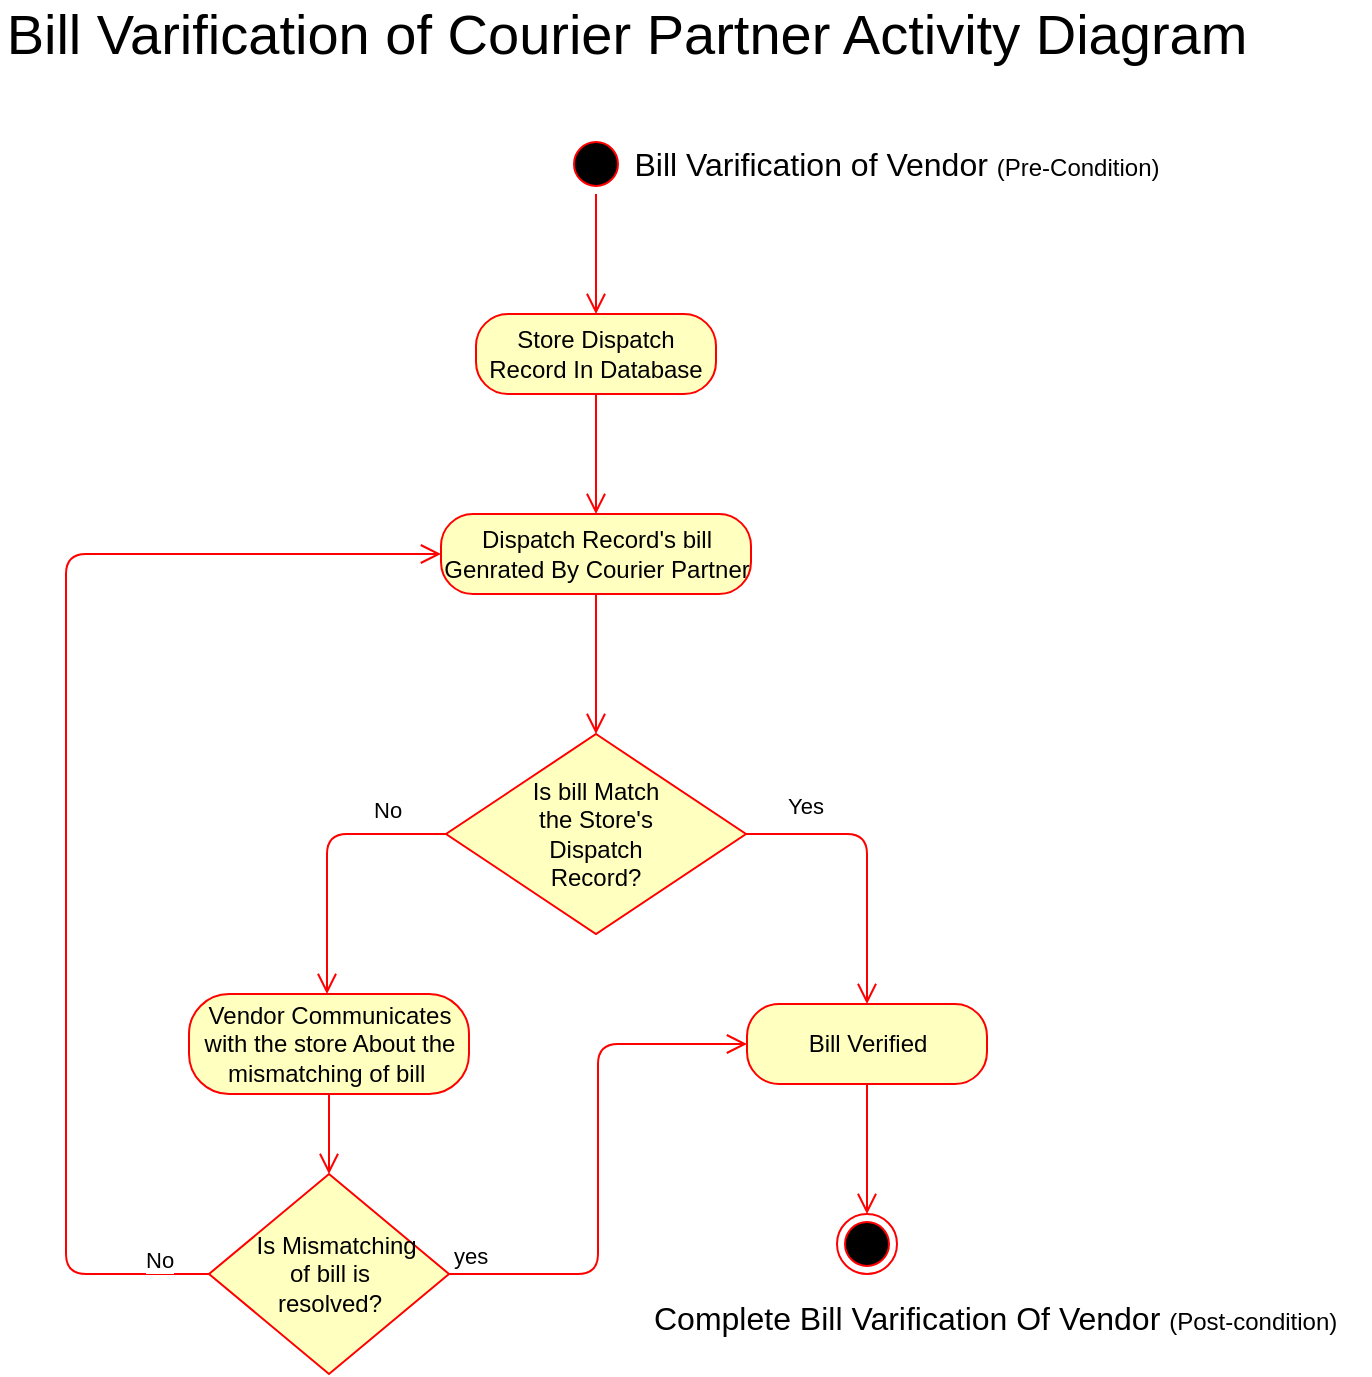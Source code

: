 <mxfile version="12.2.2" type="device" pages="1"><diagram id="RimlIzGUmiruu9qKZV2G" name="Page-1"><mxGraphModel dx="1144" dy="1978" grid="1" gridSize="10" guides="1" tooltips="1" connect="1" arrows="1" fold="1" page="1" pageScale="1" pageWidth="827" pageHeight="1169" math="0" shadow="0"><root><mxCell id="0"/><mxCell id="1" parent="0"/><mxCell id="-jIcQj-5OuZ_Oapc7Qgm-1" value="" style="ellipse;html=1;shape=startState;fillColor=#000000;strokeColor=#ff0000;" vertex="1" parent="1"><mxGeometry x="370" y="90" width="30" height="30" as="geometry"/></mxCell><mxCell id="-jIcQj-5OuZ_Oapc7Qgm-2" value="" style="edgeStyle=orthogonalEdgeStyle;html=1;verticalAlign=bottom;endArrow=open;endSize=8;strokeColor=#ff0000;" edge="1" source="-jIcQj-5OuZ_Oapc7Qgm-1" parent="1"><mxGeometry relative="1" as="geometry"><mxPoint x="385" y="180" as="targetPoint"/></mxGeometry></mxCell><mxCell id="-jIcQj-5OuZ_Oapc7Qgm-6" value="Store Dispatch Record In Database" style="rounded=1;whiteSpace=wrap;html=1;arcSize=40;fontColor=#000000;fillColor=#ffffc0;strokeColor=#ff0000;" vertex="1" parent="1"><mxGeometry x="325" y="180" width="120" height="40" as="geometry"/></mxCell><mxCell id="-jIcQj-5OuZ_Oapc7Qgm-7" value="" style="edgeStyle=orthogonalEdgeStyle;html=1;verticalAlign=bottom;endArrow=open;endSize=8;strokeColor=#ff0000;entryX=0.5;entryY=0;entryDx=0;entryDy=0;" edge="1" source="-jIcQj-5OuZ_Oapc7Qgm-6" parent="1" target="-jIcQj-5OuZ_Oapc7Qgm-8"><mxGeometry relative="1" as="geometry"><mxPoint x="385" y="280" as="targetPoint"/></mxGeometry></mxCell><mxCell id="-jIcQj-5OuZ_Oapc7Qgm-8" value="Dispatch Record's bill Genrated By Courier Partner" style="rounded=1;whiteSpace=wrap;html=1;arcSize=40;fontColor=#000000;fillColor=#ffffc0;strokeColor=#ff0000;" vertex="1" parent="1"><mxGeometry x="307.5" y="280" width="155" height="40" as="geometry"/></mxCell><mxCell id="-jIcQj-5OuZ_Oapc7Qgm-9" value="Is bill Match &lt;br&gt;the Store's &lt;br&gt;Dispatch &lt;br&gt;Record?" style="rhombus;whiteSpace=wrap;html=1;fillColor=#ffffc0;strokeColor=#ff0000;" vertex="1" parent="1"><mxGeometry x="310" y="390" width="150" height="100" as="geometry"/></mxCell><mxCell id="-jIcQj-5OuZ_Oapc7Qgm-10" value="Yes" style="edgeStyle=orthogonalEdgeStyle;html=1;align=left;verticalAlign=bottom;endArrow=open;endSize=8;strokeColor=#ff0000;exitX=1;exitY=0.5;exitDx=0;exitDy=0;entryX=0.5;entryY=0;entryDx=0;entryDy=0;" edge="1" source="-jIcQj-5OuZ_Oapc7Qgm-9" parent="1" target="-jIcQj-5OuZ_Oapc7Qgm-16"><mxGeometry x="-0.74" y="5" relative="1" as="geometry"><mxPoint x="510.5" y="490" as="targetPoint"/><Array as="points"><mxPoint x="521" y="440"/></Array><mxPoint as="offset"/></mxGeometry></mxCell><mxCell id="-jIcQj-5OuZ_Oapc7Qgm-11" value="No" style="edgeStyle=orthogonalEdgeStyle;html=1;align=left;verticalAlign=top;endArrow=open;endSize=8;strokeColor=#ff0000;exitX=0;exitY=0.5;exitDx=0;exitDy=0;" edge="1" source="-jIcQj-5OuZ_Oapc7Qgm-9" parent="1"><mxGeometry x="-0.453" y="-25" relative="1" as="geometry"><mxPoint x="250.5" y="520" as="targetPoint"/><Array as="points"><mxPoint x="251" y="440"/></Array><mxPoint as="offset"/></mxGeometry></mxCell><mxCell id="-jIcQj-5OuZ_Oapc7Qgm-12" value="Vendor Communicates with the store About the mismatching of bill&amp;nbsp;" style="rounded=1;whiteSpace=wrap;html=1;arcSize=40;fontColor=#000000;fillColor=#ffffc0;strokeColor=#ff0000;" vertex="1" parent="1"><mxGeometry x="181.5" y="520" width="140" height="50" as="geometry"/></mxCell><mxCell id="-jIcQj-5OuZ_Oapc7Qgm-13" value="&amp;nbsp; Is Mismatching &lt;br&gt;of bill is &lt;br&gt;resolved?" style="rhombus;whiteSpace=wrap;html=1;fillColor=#ffffc0;strokeColor=#ff0000;" vertex="1" parent="1"><mxGeometry x="191.5" y="610" width="120" height="100" as="geometry"/></mxCell><mxCell id="-jIcQj-5OuZ_Oapc7Qgm-14" value="yes" style="edgeStyle=orthogonalEdgeStyle;html=1;align=left;verticalAlign=bottom;endArrow=open;endSize=8;strokeColor=#ff0000;entryX=0;entryY=0.5;entryDx=0;entryDy=0;" edge="1" source="-jIcQj-5OuZ_Oapc7Qgm-13" parent="1" target="-jIcQj-5OuZ_Oapc7Qgm-16"><mxGeometry x="-1" relative="1" as="geometry"><mxPoint x="350.5" y="660" as="targetPoint"/></mxGeometry></mxCell><mxCell id="-jIcQj-5OuZ_Oapc7Qgm-15" value="No" style="edgeStyle=orthogonalEdgeStyle;html=1;align=left;verticalAlign=top;endArrow=open;endSize=8;strokeColor=#ff0000;exitX=0;exitY=0.5;exitDx=0;exitDy=0;entryX=0;entryY=0.5;entryDx=0;entryDy=0;" edge="1" source="-jIcQj-5OuZ_Oapc7Qgm-13" parent="1" target="-jIcQj-5OuZ_Oapc7Qgm-8"><mxGeometry x="-0.89" y="-20" relative="1" as="geometry"><mxPoint x="80" y="570" as="targetPoint"/><Array as="points"><mxPoint x="120" y="660"/><mxPoint x="120" y="300"/></Array><mxPoint as="offset"/></mxGeometry></mxCell><mxCell id="-jIcQj-5OuZ_Oapc7Qgm-16" value="Bill Verified" style="rounded=1;whiteSpace=wrap;html=1;arcSize=40;fontColor=#000000;fillColor=#ffffc0;strokeColor=#ff0000;" vertex="1" parent="1"><mxGeometry x="460.5" y="525" width="120" height="40" as="geometry"/></mxCell><mxCell id="-jIcQj-5OuZ_Oapc7Qgm-17" value="" style="ellipse;html=1;shape=endState;fillColor=#000000;strokeColor=#ff0000;" vertex="1" parent="1"><mxGeometry x="505.5" y="630" width="30" height="30" as="geometry"/></mxCell><mxCell id="-jIcQj-5OuZ_Oapc7Qgm-18" value="" style="edgeStyle=orthogonalEdgeStyle;html=1;verticalAlign=bottom;endArrow=open;endSize=8;strokeColor=#ff0000;exitX=0.5;exitY=1;exitDx=0;exitDy=0;entryX=0.5;entryY=0;entryDx=0;entryDy=0;" edge="1" parent="1" source="-jIcQj-5OuZ_Oapc7Qgm-16" target="-jIcQj-5OuZ_Oapc7Qgm-17"><mxGeometry relative="1" as="geometry"><mxPoint x="520" y="630.0" as="targetPoint"/><mxPoint x="520" y="570.0" as="sourcePoint"/></mxGeometry></mxCell><mxCell id="-jIcQj-5OuZ_Oapc7Qgm-19" value="" style="edgeStyle=orthogonalEdgeStyle;html=1;verticalAlign=bottom;endArrow=open;endSize=8;strokeColor=#ff0000;exitX=0.5;exitY=1;exitDx=0;exitDy=0;entryX=0.5;entryY=0;entryDx=0;entryDy=0;" edge="1" parent="1" source="-jIcQj-5OuZ_Oapc7Qgm-12" target="-jIcQj-5OuZ_Oapc7Qgm-13"><mxGeometry relative="1" as="geometry"><mxPoint x="250.5" y="600" as="targetPoint"/><mxPoint x="250.5" y="580" as="sourcePoint"/><Array as="points"/></mxGeometry></mxCell><mxCell id="-jIcQj-5OuZ_Oapc7Qgm-20" value="" style="edgeStyle=orthogonalEdgeStyle;html=1;verticalAlign=bottom;endArrow=open;endSize=8;strokeColor=#ff0000;exitX=0.5;exitY=1;exitDx=0;exitDy=0;entryX=0.5;entryY=0;entryDx=0;entryDy=0;" edge="1" parent="1" source="-jIcQj-5OuZ_Oapc7Qgm-8" target="-jIcQj-5OuZ_Oapc7Qgm-9"><mxGeometry relative="1" as="geometry"><mxPoint x="385.0" y="380" as="targetPoint"/><mxPoint x="385" y="330" as="sourcePoint"/></mxGeometry></mxCell><mxCell id="-jIcQj-5OuZ_Oapc7Qgm-21" value="&lt;font style=&quot;font-size: 16px&quot;&gt;Bill Varification of Vendor&amp;nbsp;&lt;/font&gt;(Pre-Condition)" style="text;html=1;strokeColor=none;fillColor=none;align=center;verticalAlign=middle;whiteSpace=wrap;rounded=0;" vertex="1" parent="1"><mxGeometry x="388" y="95" width="295" height="20" as="geometry"/></mxCell><mxCell id="-jIcQj-5OuZ_Oapc7Qgm-24" value="&lt;font style=&quot;font-size: 16px&quot;&gt;Complete Bill Varification Of Vendor &lt;/font&gt;(Post-condition)" style="text;html=1;resizable=0;points=[];autosize=1;align=left;verticalAlign=top;spacingTop=-4;" vertex="1" parent="1"><mxGeometry x="412" y="670" width="360" height="20" as="geometry"/></mxCell><mxCell id="-jIcQj-5OuZ_Oapc7Qgm-25" value="&lt;font style=&quot;font-size: 28px&quot;&gt;Bill Varification of Courier Partner Activity Diagram&lt;/font&gt;" style="text;html=1;strokeColor=none;fillColor=none;align=center;verticalAlign=middle;whiteSpace=wrap;rounded=0;fontSize=28;" vertex="1" parent="1"><mxGeometry x="87.5" y="30" width="625" height="20" as="geometry"/></mxCell></root></mxGraphModel></diagram></mxfile>